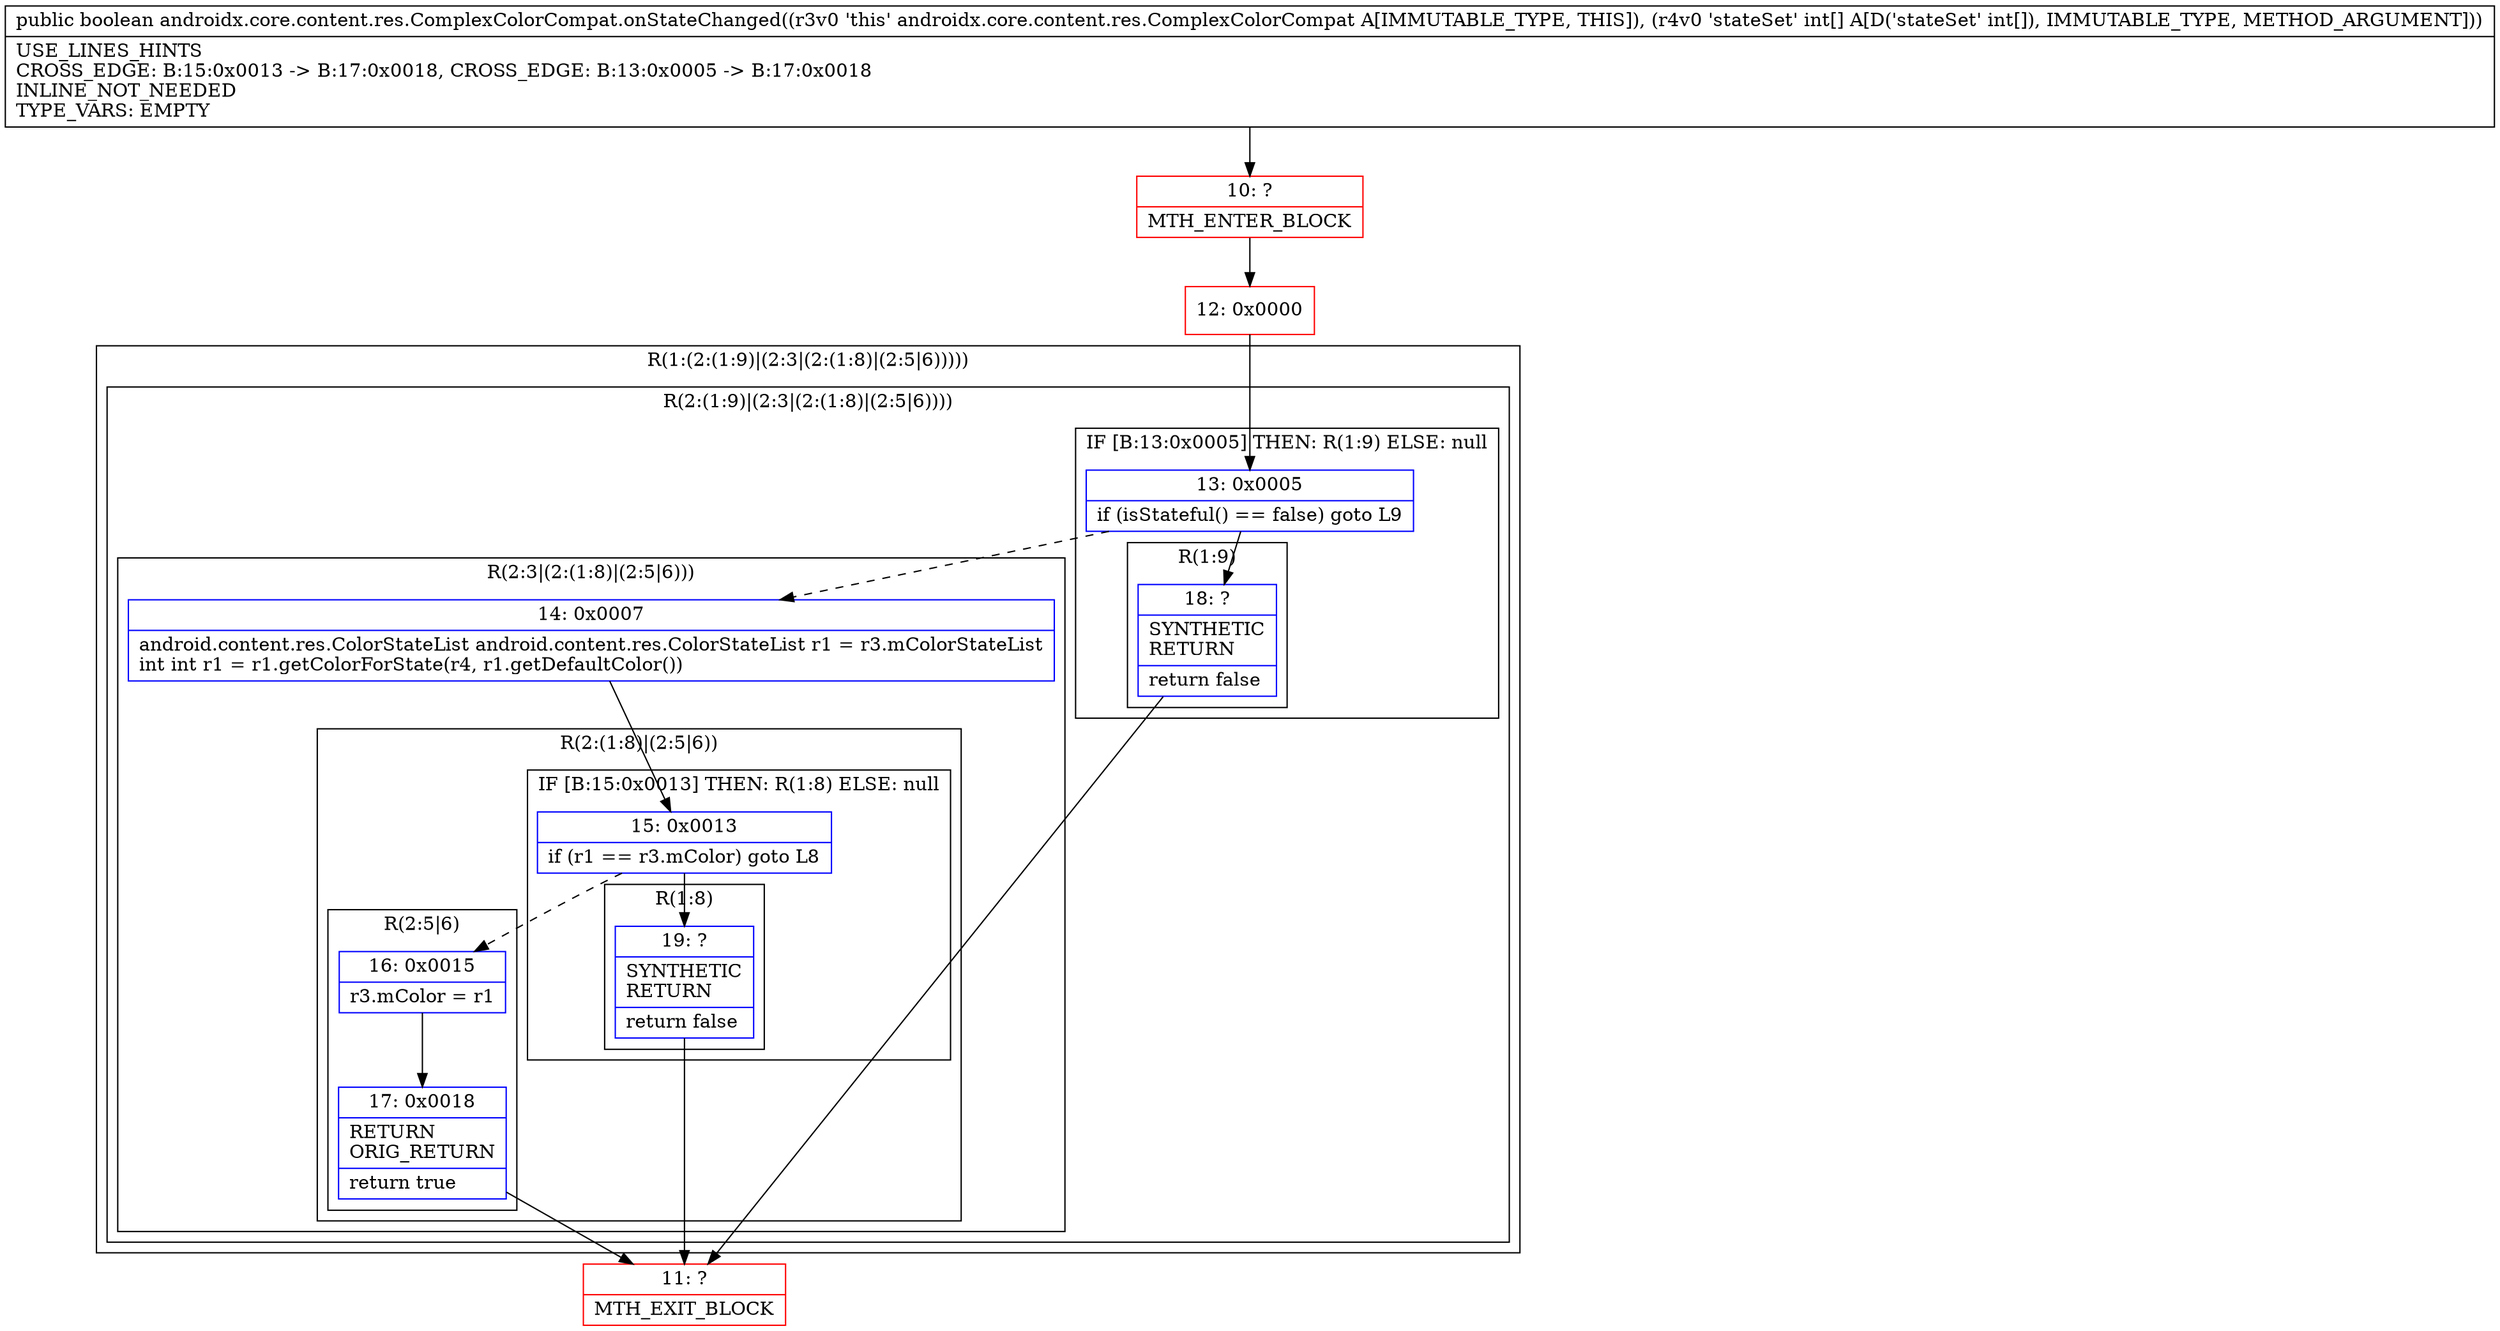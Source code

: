 digraph "CFG forandroidx.core.content.res.ComplexColorCompat.onStateChanged([I)Z" {
subgraph cluster_Region_1289590989 {
label = "R(1:(2:(1:9)|(2:3|(2:(1:8)|(2:5|6)))))";
node [shape=record,color=blue];
subgraph cluster_Region_749831220 {
label = "R(2:(1:9)|(2:3|(2:(1:8)|(2:5|6))))";
node [shape=record,color=blue];
subgraph cluster_IfRegion_1959931790 {
label = "IF [B:13:0x0005] THEN: R(1:9) ELSE: null";
node [shape=record,color=blue];
Node_13 [shape=record,label="{13\:\ 0x0005|if (isStateful() == false) goto L9\l}"];
subgraph cluster_Region_548583807 {
label = "R(1:9)";
node [shape=record,color=blue];
Node_18 [shape=record,label="{18\:\ ?|SYNTHETIC\lRETURN\l|return false\l}"];
}
}
subgraph cluster_Region_614551144 {
label = "R(2:3|(2:(1:8)|(2:5|6)))";
node [shape=record,color=blue];
Node_14 [shape=record,label="{14\:\ 0x0007|android.content.res.ColorStateList android.content.res.ColorStateList r1 = r3.mColorStateList\lint int r1 = r1.getColorForState(r4, r1.getDefaultColor())\l}"];
subgraph cluster_Region_611924 {
label = "R(2:(1:8)|(2:5|6))";
node [shape=record,color=blue];
subgraph cluster_IfRegion_1368009701 {
label = "IF [B:15:0x0013] THEN: R(1:8) ELSE: null";
node [shape=record,color=blue];
Node_15 [shape=record,label="{15\:\ 0x0013|if (r1 == r3.mColor) goto L8\l}"];
subgraph cluster_Region_540668485 {
label = "R(1:8)";
node [shape=record,color=blue];
Node_19 [shape=record,label="{19\:\ ?|SYNTHETIC\lRETURN\l|return false\l}"];
}
}
subgraph cluster_Region_551580902 {
label = "R(2:5|6)";
node [shape=record,color=blue];
Node_16 [shape=record,label="{16\:\ 0x0015|r3.mColor = r1\l}"];
Node_17 [shape=record,label="{17\:\ 0x0018|RETURN\lORIG_RETURN\l|return true\l}"];
}
}
}
}
}
Node_10 [shape=record,color=red,label="{10\:\ ?|MTH_ENTER_BLOCK\l}"];
Node_12 [shape=record,color=red,label="{12\:\ 0x0000}"];
Node_11 [shape=record,color=red,label="{11\:\ ?|MTH_EXIT_BLOCK\l}"];
MethodNode[shape=record,label="{public boolean androidx.core.content.res.ComplexColorCompat.onStateChanged((r3v0 'this' androidx.core.content.res.ComplexColorCompat A[IMMUTABLE_TYPE, THIS]), (r4v0 'stateSet' int[] A[D('stateSet' int[]), IMMUTABLE_TYPE, METHOD_ARGUMENT]))  | USE_LINES_HINTS\lCROSS_EDGE: B:15:0x0013 \-\> B:17:0x0018, CROSS_EDGE: B:13:0x0005 \-\> B:17:0x0018\lINLINE_NOT_NEEDED\lTYPE_VARS: EMPTY\l}"];
MethodNode -> Node_10;Node_13 -> Node_14[style=dashed];
Node_13 -> Node_18;
Node_18 -> Node_11;
Node_14 -> Node_15;
Node_15 -> Node_16[style=dashed];
Node_15 -> Node_19;
Node_19 -> Node_11;
Node_16 -> Node_17;
Node_17 -> Node_11;
Node_10 -> Node_12;
Node_12 -> Node_13;
}

